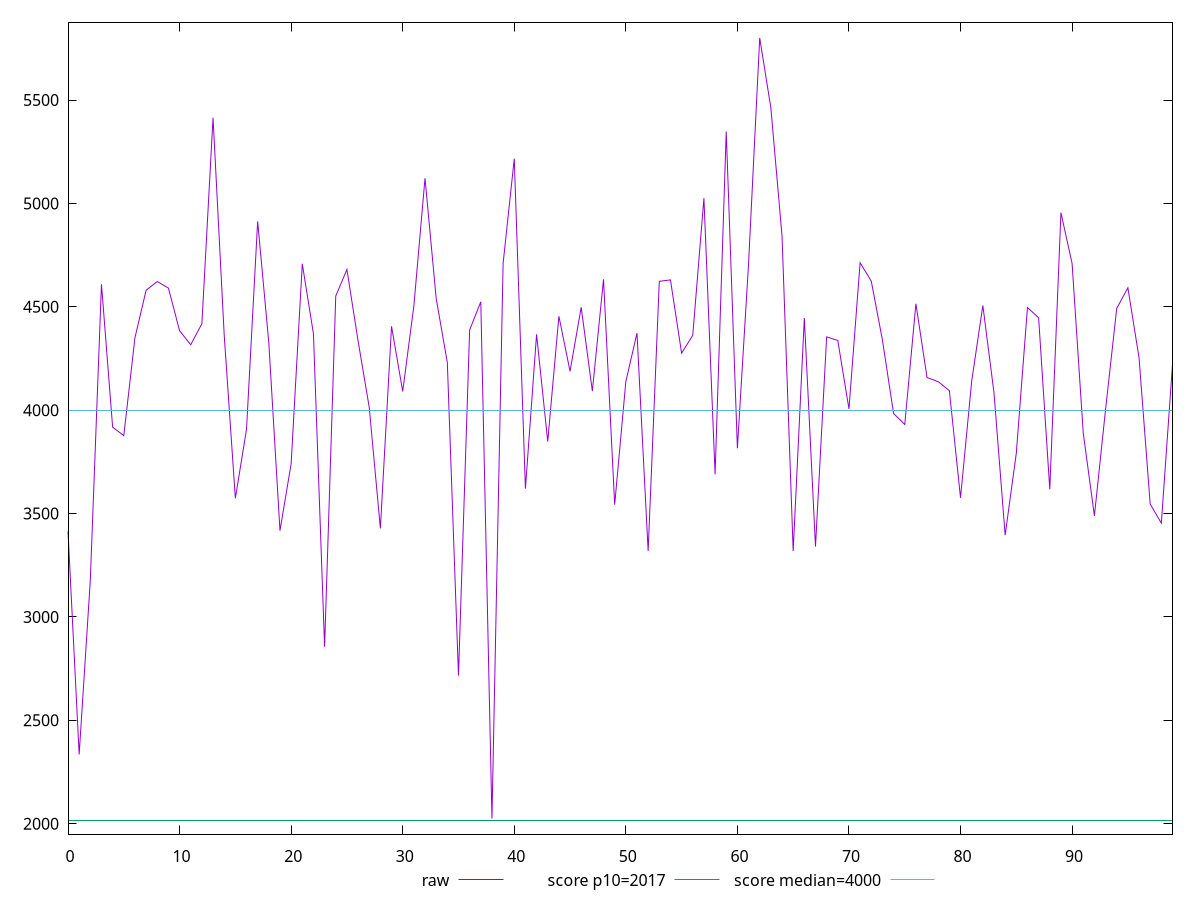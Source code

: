 reset

$raw <<EOF
0 3413.7639999999947
1 2335.011999999995
2 3177.5359999999755
3 4609.068000000013
4 3917.6919999999873
5 3876.8519999999844
6 4350.2679999999855
7 4579.836000000001
8 4622.111999999981
9 4590.419999999985
10 4384.455999999983
11 4316.299999999984
12 4417.915999999993
13 5414.3719999999885
14 4364.271999999986
15 3573.623999999986
16 3906.883999999987
17 4912.983999999987
18 4325.335999999987
19 3417.27199999999
20 3740.6479999999888
21 4707.863999999987
22 4368.911999999989
23 2855.419999999994
24 4551.92399999999
25 4680.039999999991
26 4335.395999999992
27 4013.9679999999885
28 3428.119999999988
29 4405.5039999999835
30 4090.5719999999915
31 4503.69199999999
32 5121.783999999984
33 4540.939999999983
34 4230.79999999999
35 2716.2639999999983
36 4387.679999999989
37 4524.155999999993
38 2024.9519999999984
39 4709.651999999994
40 5216.263999999989
41 3620.3799999999883
42 4366.911999999987
43 3848.2359999999912
44 4454.2559999999885
45 4187.899999999987
46 4497.467999999987
47 4092.079999999987
48 4632.65199999999
49 3542.6519999999864
50 4137.659999999988
51 4372.619999999984
52 3319.087999999995
53 4623.219999999985
54 4629.919999999986
55 4275.563999999992
56 4362.267999999988
57 5025.291999999987
58 3689.6079999999884
59 5347.6279999999815
60 3815.8479999999886
61 4707.183999999987
62 5800.371999999991
63 5461.815999999989
64 4843.375999999986
65 3318.491999999987
66 4445.64799999999
67 3340.4119999999907
68 4354.523999999989
69 4336.799999999987
70 4005.8239999999914
71 4712.875999999994
72 4623.903999999986
73 4339.039999999995
74 3984.007999999986
75 3930.4399999999896
76 4514.243999999984
77 4157.635999999988
78 4137.687999999989
79 4094.319999999986
80 3575.895999999993
81 4139.991999999991
82 4506.367999999989
83 4084.063999999992
84 3395.3479999999918
85 3791.687999999985
86 4496.391999999984
87 4446.8559999999925
88 3617.11199999999
89 4955.327999999997
90 4709.231999999982
91 3889.463999999998
92 3488.671999999992
93 4002.9239999999963
94 4491.891999999994
95 4591.731999999996
96 4254.403999999989
97 3546.2679999999905
98 3453.6599999999876
99 4221.043999999982
EOF

set key outside below
set xrange [0:99]
set yrange [1949.4435999999985:5875.880399999991]
set trange [1949.4435999999985:5875.880399999991]
set terminal svg size 640, 500 enhanced background rgb 'white'
set output "report/report_00029_2021-02-24T13-36-40.390Z/mainthread-work-breakdown/samples/music/raw/values.svg"

plot $raw title "raw" with line, \
     2017 title "score p10=2017", \
     4000 title "score median=4000"

reset
